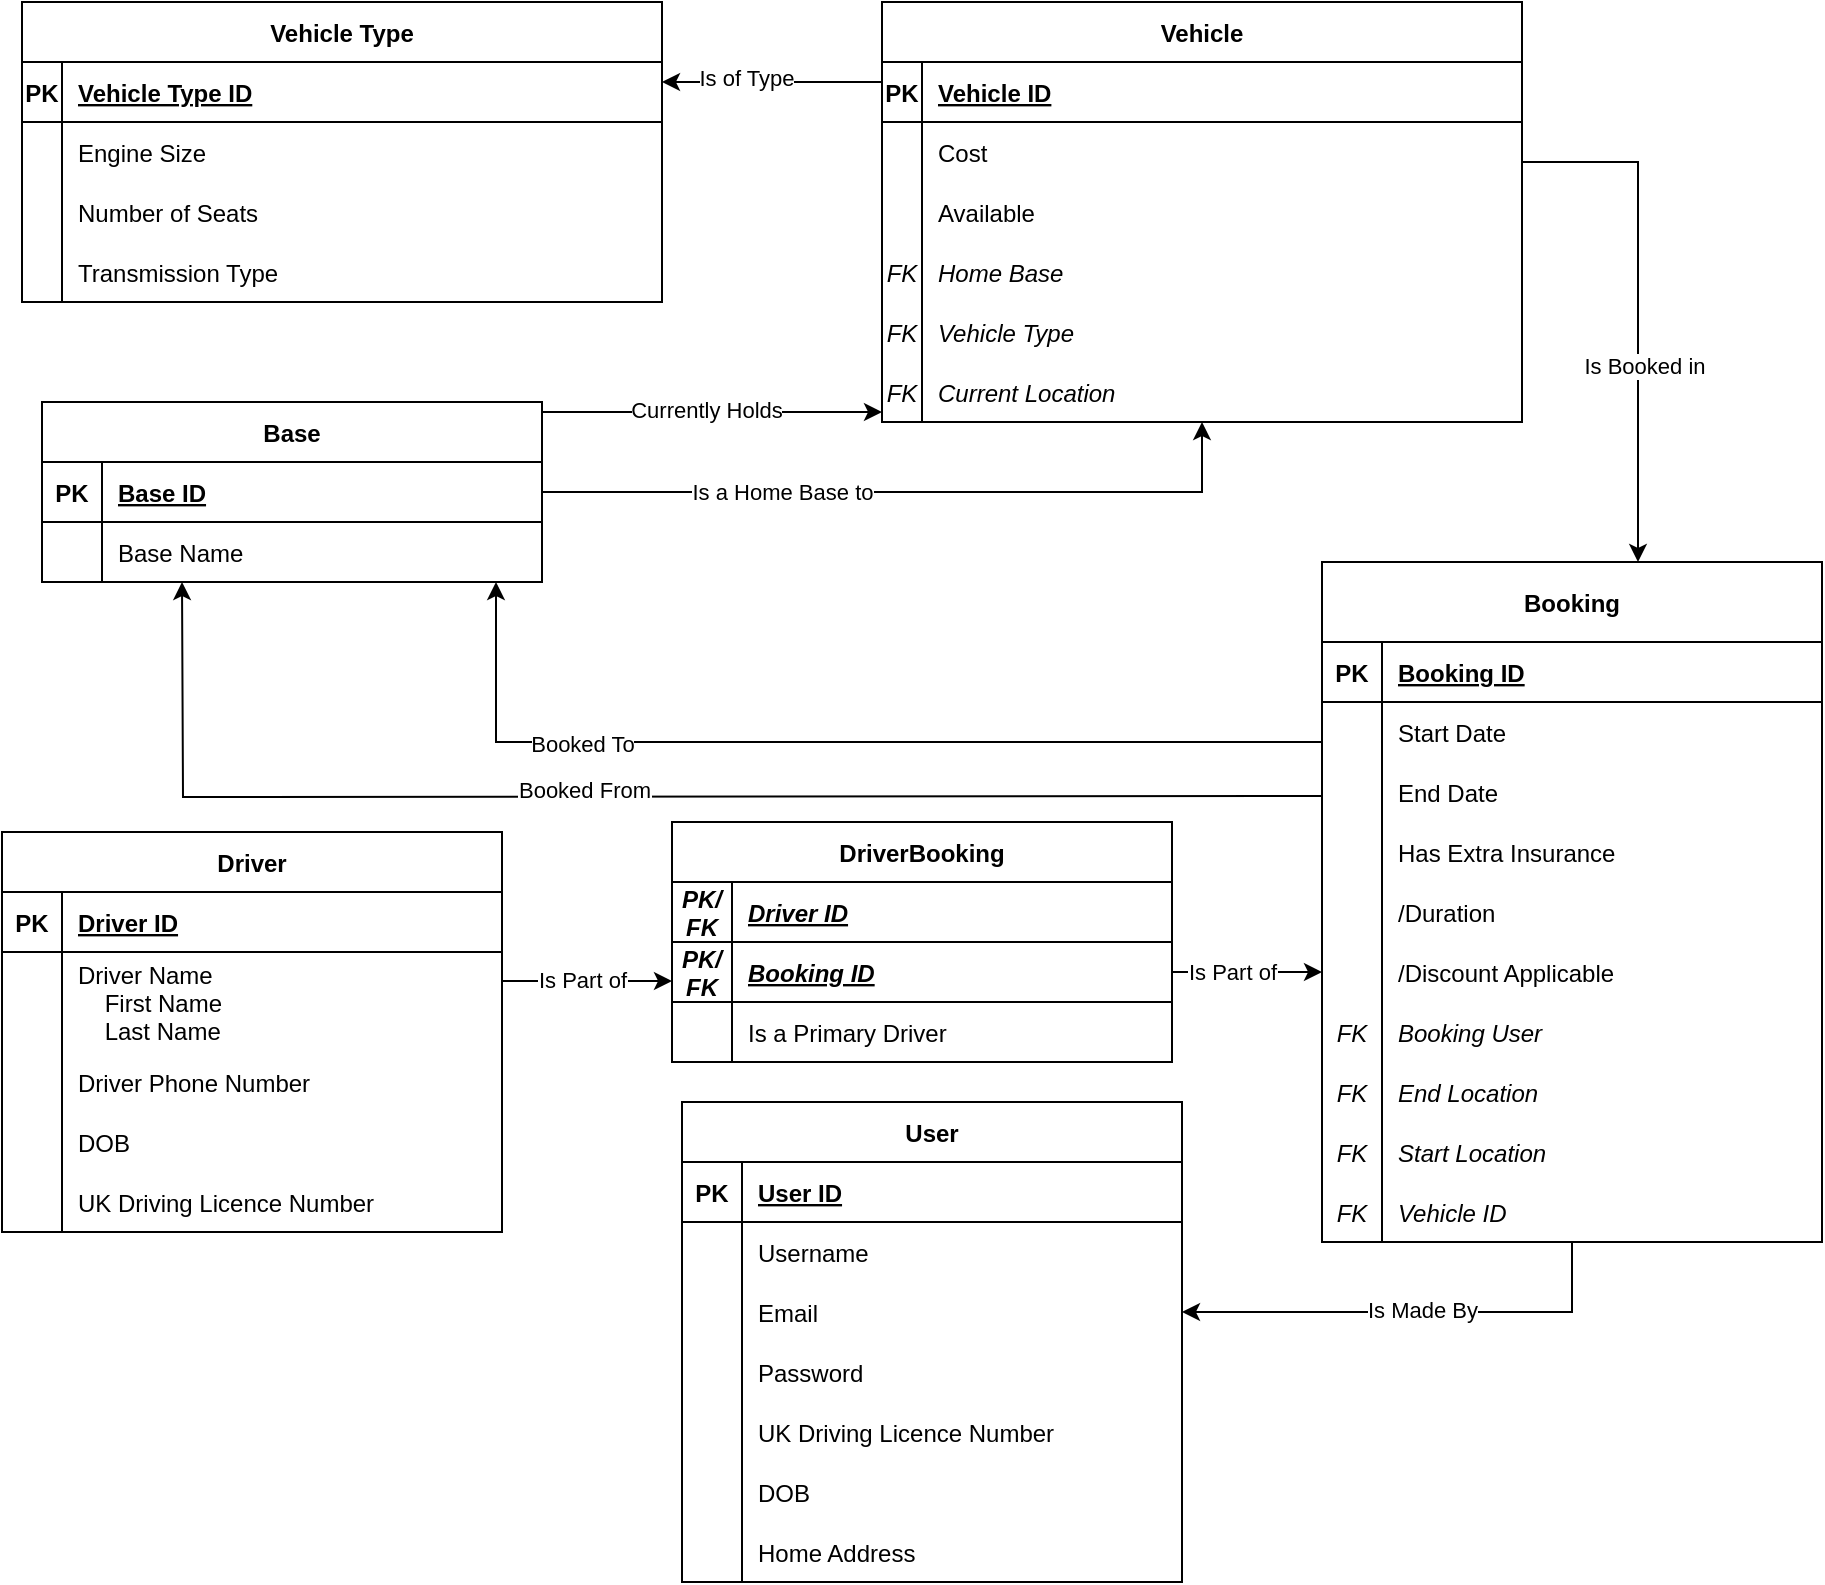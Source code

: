 <mxfile version="23.0.2" type="github">
  <diagram id="R2lEEEUBdFMjLlhIrx00" name="Page-1">
    <mxGraphModel dx="2250" dy="1904" grid="1" gridSize="10" guides="1" tooltips="1" connect="1" arrows="1" fold="1" page="1" pageScale="1" pageWidth="850" pageHeight="1100" math="0" shadow="0" extFonts="Permanent Marker^https://fonts.googleapis.com/css?family=Permanent+Marker">
      <root>
        <mxCell id="0" />
        <mxCell id="1" parent="0" />
        <mxCell id="C-vyLk0tnHw3VtMMgP7b-23" value="Base" style="shape=table;startSize=30;container=1;collapsible=1;childLayout=tableLayout;fixedRows=1;rowLines=0;fontStyle=1;align=center;resizeLast=1;" parent="1" vertex="1">
          <mxGeometry x="-20" y="150" width="250" height="90" as="geometry" />
        </mxCell>
        <mxCell id="C-vyLk0tnHw3VtMMgP7b-24" value="" style="shape=partialRectangle;collapsible=0;dropTarget=0;pointerEvents=0;fillColor=none;points=[[0,0.5],[1,0.5]];portConstraint=eastwest;top=0;left=0;right=0;bottom=1;" parent="C-vyLk0tnHw3VtMMgP7b-23" vertex="1">
          <mxGeometry y="30" width="250" height="30" as="geometry" />
        </mxCell>
        <mxCell id="C-vyLk0tnHw3VtMMgP7b-25" value="PK" style="shape=partialRectangle;overflow=hidden;connectable=0;fillColor=none;top=0;left=0;bottom=0;right=0;fontStyle=1;" parent="C-vyLk0tnHw3VtMMgP7b-24" vertex="1">
          <mxGeometry width="30" height="30" as="geometry">
            <mxRectangle width="30" height="30" as="alternateBounds" />
          </mxGeometry>
        </mxCell>
        <mxCell id="C-vyLk0tnHw3VtMMgP7b-26" value="Base ID" style="shape=partialRectangle;overflow=hidden;connectable=0;fillColor=none;top=0;left=0;bottom=0;right=0;align=left;spacingLeft=6;fontStyle=5;" parent="C-vyLk0tnHw3VtMMgP7b-24" vertex="1">
          <mxGeometry x="30" width="220" height="30" as="geometry">
            <mxRectangle width="220" height="30" as="alternateBounds" />
          </mxGeometry>
        </mxCell>
        <mxCell id="C-vyLk0tnHw3VtMMgP7b-27" value="" style="shape=partialRectangle;collapsible=0;dropTarget=0;pointerEvents=0;fillColor=none;points=[[0,0.5],[1,0.5]];portConstraint=eastwest;top=0;left=0;right=0;bottom=0;" parent="C-vyLk0tnHw3VtMMgP7b-23" vertex="1">
          <mxGeometry y="60" width="250" height="30" as="geometry" />
        </mxCell>
        <mxCell id="C-vyLk0tnHw3VtMMgP7b-28" value="" style="shape=partialRectangle;overflow=hidden;connectable=0;fillColor=none;top=0;left=0;bottom=0;right=0;" parent="C-vyLk0tnHw3VtMMgP7b-27" vertex="1">
          <mxGeometry width="30" height="30" as="geometry">
            <mxRectangle width="30" height="30" as="alternateBounds" />
          </mxGeometry>
        </mxCell>
        <mxCell id="C-vyLk0tnHw3VtMMgP7b-29" value="Base Name" style="shape=partialRectangle;overflow=hidden;connectable=0;fillColor=none;top=0;left=0;bottom=0;right=0;align=left;spacingLeft=6;" parent="C-vyLk0tnHw3VtMMgP7b-27" vertex="1">
          <mxGeometry x="30" width="220" height="30" as="geometry">
            <mxRectangle width="220" height="30" as="alternateBounds" />
          </mxGeometry>
        </mxCell>
        <mxCell id="XFziTfGbW6GDm8dm62b6-1" style="edgeStyle=orthogonalEdgeStyle;rounded=0;orthogonalLoop=1;jettySize=auto;html=1;exitX=1;exitY=0.5;exitDx=0;exitDy=0;" parent="1" source="C-vyLk0tnHw3VtMMgP7b-24" edge="1">
          <mxGeometry relative="1" as="geometry">
            <mxPoint x="400" y="155" as="targetPoint" />
            <Array as="points">
              <mxPoint x="400" y="155" />
            </Array>
          </mxGeometry>
        </mxCell>
        <mxCell id="XFziTfGbW6GDm8dm62b6-3" value="Currently Holds" style="edgeLabel;html=1;align=center;verticalAlign=middle;resizable=0;points=[];" parent="XFziTfGbW6GDm8dm62b6-1" vertex="1" connectable="0">
          <mxGeometry x="-0.255" relative="1" as="geometry">
            <mxPoint x="44" y="-1" as="offset" />
          </mxGeometry>
        </mxCell>
        <mxCell id="XFziTfGbW6GDm8dm62b6-7" style="edgeStyle=orthogonalEdgeStyle;rounded=0;orthogonalLoop=1;jettySize=auto;html=1;" parent="1" edge="1">
          <mxGeometry relative="1" as="geometry">
            <mxPoint x="778" y="230" as="targetPoint" />
            <Array as="points">
              <mxPoint x="720" y="30" />
              <mxPoint x="778" y="30" />
            </Array>
            <mxPoint x="720" y="30" as="sourcePoint" />
          </mxGeometry>
        </mxCell>
        <mxCell id="XFziTfGbW6GDm8dm62b6-39" value="Is Booked in" style="edgeLabel;html=1;align=center;verticalAlign=middle;resizable=0;points=[];" parent="XFziTfGbW6GDm8dm62b6-7" vertex="1" connectable="0">
          <mxGeometry x="0.236" y="3" relative="1" as="geometry">
            <mxPoint as="offset" />
          </mxGeometry>
        </mxCell>
        <mxCell id="XFziTfGbW6GDm8dm62b6-15" style="edgeStyle=orthogonalEdgeStyle;rounded=0;orthogonalLoop=1;jettySize=auto;html=1;entryX=1;entryY=0.5;entryDx=0;entryDy=0;" parent="1" edge="1">
          <mxGeometry relative="1" as="geometry">
            <mxPoint x="745" y="570" as="sourcePoint" />
            <mxPoint x="550" y="605" as="targetPoint" />
            <Array as="points">
              <mxPoint x="745.5" y="605" />
            </Array>
          </mxGeometry>
        </mxCell>
        <mxCell id="XFziTfGbW6GDm8dm62b6-29" value="Is Made By" style="edgeLabel;html=1;align=center;verticalAlign=middle;resizable=0;points=[];" parent="XFziTfGbW6GDm8dm62b6-15" vertex="1" connectable="0">
          <mxGeometry x="-0.039" y="-2" relative="1" as="geometry">
            <mxPoint y="1" as="offset" />
          </mxGeometry>
        </mxCell>
        <mxCell id="XFziTfGbW6GDm8dm62b6-22" style="edgeStyle=orthogonalEdgeStyle;rounded=0;orthogonalLoop=1;jettySize=auto;html=1;exitX=1;exitY=0.5;exitDx=0;exitDy=0;" parent="1" source="C-vyLk0tnHw3VtMMgP7b-27" edge="1">
          <mxGeometry relative="1" as="geometry">
            <mxPoint x="300" y="200" as="sourcePoint" />
            <mxPoint x="560" y="160" as="targetPoint" />
            <Array as="points">
              <mxPoint x="560" y="195" />
            </Array>
          </mxGeometry>
        </mxCell>
        <mxCell id="XFziTfGbW6GDm8dm62b6-25" value="Is a Home Base to" style="edgeLabel;html=1;align=center;verticalAlign=middle;resizable=0;points=[];" parent="XFziTfGbW6GDm8dm62b6-22" vertex="1" connectable="0">
          <mxGeometry x="-0.243" y="3" relative="1" as="geometry">
            <mxPoint y="3" as="offset" />
          </mxGeometry>
        </mxCell>
        <mxCell id="XFziTfGbW6GDm8dm62b6-35" style="edgeStyle=orthogonalEdgeStyle;rounded=0;orthogonalLoop=1;jettySize=auto;html=1;" parent="1" edge="1">
          <mxGeometry relative="1" as="geometry">
            <mxPoint x="50" y="240" as="targetPoint" />
            <mxPoint x="620" y="347" as="sourcePoint" />
          </mxGeometry>
        </mxCell>
        <mxCell id="XFziTfGbW6GDm8dm62b6-36" value="Booked From" style="edgeLabel;html=1;align=center;verticalAlign=middle;resizable=0;points=[];" parent="XFziTfGbW6GDm8dm62b6-35" vertex="1" connectable="0">
          <mxGeometry x="0.092" y="-4" relative="1" as="geometry">
            <mxPoint as="offset" />
          </mxGeometry>
        </mxCell>
        <mxCell id="XFziTfGbW6GDm8dm62b6-37" style="edgeStyle=orthogonalEdgeStyle;rounded=0;orthogonalLoop=1;jettySize=auto;html=1;exitX=0;exitY=0.793;exitDx=0;exitDy=0;exitPerimeter=0;" parent="1" source="XFziTfGbW6GDm8dm62b6-12" edge="1">
          <mxGeometry relative="1" as="geometry">
            <Array as="points">
              <mxPoint x="620" y="320" />
              <mxPoint x="207" y="320" />
            </Array>
            <mxPoint x="660" y="320" as="sourcePoint" />
            <mxPoint x="207" y="240" as="targetPoint" />
          </mxGeometry>
        </mxCell>
        <mxCell id="XFziTfGbW6GDm8dm62b6-38" value="Booked To" style="edgeLabel;html=1;align=center;verticalAlign=middle;resizable=0;points=[];" parent="XFziTfGbW6GDm8dm62b6-37" vertex="1" connectable="0">
          <mxGeometry x="0.508" y="1" relative="1" as="geometry">
            <mxPoint as="offset" />
          </mxGeometry>
        </mxCell>
        <mxCell id="uWBuWXja9LEsh-4lgXYK-19" style="edgeStyle=orthogonalEdgeStyle;rounded=0;orthogonalLoop=1;jettySize=auto;html=1;entryX=0;entryY=0.5;entryDx=0;entryDy=0;" parent="1" edge="1">
          <mxGeometry relative="1" as="geometry">
            <mxPoint x="210" y="439.5" as="sourcePoint" />
            <mxPoint x="295" y="439.5" as="targetPoint" />
          </mxGeometry>
        </mxCell>
        <mxCell id="uWBuWXja9LEsh-4lgXYK-20" value="Is Part of" style="edgeLabel;html=1;align=center;verticalAlign=middle;resizable=0;points=[];" parent="uWBuWXja9LEsh-4lgXYK-19" vertex="1" connectable="0">
          <mxGeometry x="0.148" y="2" relative="1" as="geometry">
            <mxPoint x="-9" y="1" as="offset" />
          </mxGeometry>
        </mxCell>
        <mxCell id="uWBuWXja9LEsh-4lgXYK-27" style="edgeStyle=orthogonalEdgeStyle;rounded=0;orthogonalLoop=1;jettySize=auto;html=1;" parent="1" edge="1">
          <mxGeometry relative="1" as="geometry">
            <mxPoint x="290" y="-10" as="targetPoint" />
            <mxPoint x="400" y="-10" as="sourcePoint" />
            <Array as="points">
              <mxPoint x="370" y="-10" />
              <mxPoint x="370" y="-10" />
            </Array>
          </mxGeometry>
        </mxCell>
        <mxCell id="uWBuWXja9LEsh-4lgXYK-28" value="Is of Type" style="edgeLabel;html=1;align=center;verticalAlign=middle;resizable=0;points=[];" parent="uWBuWXja9LEsh-4lgXYK-27" vertex="1" connectable="0">
          <mxGeometry x="0.236" y="-2" relative="1" as="geometry">
            <mxPoint as="offset" />
          </mxGeometry>
        </mxCell>
        <mxCell id="uWBuWXja9LEsh-4lgXYK-9" value="DriverBooking" style="shape=table;startSize=30;container=1;collapsible=1;childLayout=tableLayout;fixedRows=1;rowLines=0;fontStyle=1;align=center;resizeLast=1;" parent="1" vertex="1">
          <mxGeometry x="295" y="360" width="250" height="120" as="geometry" />
        </mxCell>
        <mxCell id="uWBuWXja9LEsh-4lgXYK-10" value="" style="shape=partialRectangle;collapsible=0;dropTarget=0;pointerEvents=0;fillColor=none;points=[[0,0.5],[1,0.5]];portConstraint=eastwest;top=0;left=0;right=0;bottom=1;" parent="uWBuWXja9LEsh-4lgXYK-9" vertex="1">
          <mxGeometry y="30" width="250" height="30" as="geometry" />
        </mxCell>
        <mxCell id="uWBuWXja9LEsh-4lgXYK-11" value="PK/&#xa;FK" style="shape=partialRectangle;overflow=hidden;connectable=0;fillColor=none;top=0;left=0;bottom=0;right=0;fontStyle=3;" parent="uWBuWXja9LEsh-4lgXYK-10" vertex="1">
          <mxGeometry width="30" height="30" as="geometry">
            <mxRectangle width="30" height="30" as="alternateBounds" />
          </mxGeometry>
        </mxCell>
        <mxCell id="uWBuWXja9LEsh-4lgXYK-12" value="Driver ID" style="shape=partialRectangle;overflow=hidden;connectable=0;fillColor=none;top=0;left=0;bottom=0;right=0;align=left;spacingLeft=6;fontStyle=7;" parent="uWBuWXja9LEsh-4lgXYK-10" vertex="1">
          <mxGeometry x="30" width="220" height="30" as="geometry">
            <mxRectangle width="220" height="30" as="alternateBounds" />
          </mxGeometry>
        </mxCell>
        <mxCell id="uWBuWXja9LEsh-4lgXYK-13" value="" style="shape=partialRectangle;collapsible=0;dropTarget=0;pointerEvents=0;fillColor=none;points=[[0,0.5],[1,0.5]];portConstraint=eastwest;top=0;left=0;right=0;bottom=0;" parent="uWBuWXja9LEsh-4lgXYK-9" vertex="1">
          <mxGeometry y="60" width="250" height="30" as="geometry" />
        </mxCell>
        <mxCell id="uWBuWXja9LEsh-4lgXYK-14" value="PK/&#xa;FK" style="shape=partialRectangle;overflow=hidden;connectable=0;fillColor=none;top=0;left=0;bottom=1;right=0;fontStyle=3" parent="uWBuWXja9LEsh-4lgXYK-13" vertex="1">
          <mxGeometry width="30" height="30" as="geometry">
            <mxRectangle width="30" height="30" as="alternateBounds" />
          </mxGeometry>
        </mxCell>
        <mxCell id="uWBuWXja9LEsh-4lgXYK-15" value="Booking ID" style="shape=partialRectangle;overflow=hidden;connectable=0;fillColor=none;top=0;left=0;bottom=1;right=0;align=left;spacingLeft=6;fontStyle=7" parent="uWBuWXja9LEsh-4lgXYK-13" vertex="1">
          <mxGeometry x="30" width="220" height="30" as="geometry">
            <mxRectangle width="220" height="30" as="alternateBounds" />
          </mxGeometry>
        </mxCell>
        <mxCell id="uWBuWXja9LEsh-4lgXYK-16" value="" style="shape=partialRectangle;collapsible=0;dropTarget=0;pointerEvents=0;fillColor=none;points=[[0,0.5],[1,0.5]];portConstraint=eastwest;top=0;left=0;right=0;bottom=0;" parent="uWBuWXja9LEsh-4lgXYK-9" vertex="1">
          <mxGeometry y="90" width="250" height="30" as="geometry" />
        </mxCell>
        <mxCell id="uWBuWXja9LEsh-4lgXYK-17" value="" style="shape=partialRectangle;overflow=hidden;connectable=0;fillColor=none;top=0;left=0;bottom=0;right=0;" parent="uWBuWXja9LEsh-4lgXYK-16" vertex="1">
          <mxGeometry width="30" height="30" as="geometry">
            <mxRectangle width="30" height="30" as="alternateBounds" />
          </mxGeometry>
        </mxCell>
        <mxCell id="uWBuWXja9LEsh-4lgXYK-18" value="Is a Primary Driver" style="shape=partialRectangle;overflow=hidden;connectable=0;fillColor=none;top=0;left=0;bottom=0;right=0;align=left;spacingLeft=6;" parent="uWBuWXja9LEsh-4lgXYK-16" vertex="1">
          <mxGeometry x="30" width="220" height="30" as="geometry">
            <mxRectangle width="220" height="30" as="alternateBounds" />
          </mxGeometry>
        </mxCell>
        <mxCell id="uWBuWXja9LEsh-4lgXYK-21" style="edgeStyle=orthogonalEdgeStyle;rounded=0;orthogonalLoop=1;jettySize=auto;html=1;" parent="1" edge="1">
          <mxGeometry relative="1" as="geometry">
            <mxPoint x="545" y="435" as="sourcePoint" />
            <mxPoint x="620" y="435" as="targetPoint" />
          </mxGeometry>
        </mxCell>
        <mxCell id="uWBuWXja9LEsh-4lgXYK-22" value="Is Part of" style="edgeLabel;html=1;align=center;verticalAlign=middle;resizable=0;points=[];" parent="uWBuWXja9LEsh-4lgXYK-21" vertex="1" connectable="0">
          <mxGeometry x="-0.203" y="-2" relative="1" as="geometry">
            <mxPoint y="-2" as="offset" />
          </mxGeometry>
        </mxCell>
        <mxCell id="uWBuWXja9LEsh-4lgXYK-45" value="" style="group" parent="1" vertex="1" connectable="0">
          <mxGeometry x="-40" y="365" width="250" height="200" as="geometry" />
        </mxCell>
        <mxCell id="XFziTfGbW6GDm8dm62b6-40" value="Driver" style="shape=table;startSize=30;container=1;collapsible=1;childLayout=tableLayout;fixedRows=1;rowLines=0;fontStyle=1;align=center;resizeLast=1;" parent="uWBuWXja9LEsh-4lgXYK-45" vertex="1">
          <mxGeometry width="250" height="200" as="geometry">
            <mxRectangle width="80" height="30" as="alternateBounds" />
          </mxGeometry>
        </mxCell>
        <mxCell id="XFziTfGbW6GDm8dm62b6-41" value="" style="shape=partialRectangle;collapsible=0;dropTarget=0;pointerEvents=0;fillColor=none;points=[[0,0.5],[1,0.5]];portConstraint=eastwest;top=0;left=0;right=0;bottom=1;" parent="XFziTfGbW6GDm8dm62b6-40" vertex="1">
          <mxGeometry y="30" width="250" height="30" as="geometry" />
        </mxCell>
        <mxCell id="XFziTfGbW6GDm8dm62b6-42" value="PK" style="shape=partialRectangle;overflow=hidden;connectable=0;fillColor=none;top=0;left=0;bottom=0;right=0;fontStyle=1;" parent="XFziTfGbW6GDm8dm62b6-41" vertex="1">
          <mxGeometry width="30" height="30" as="geometry">
            <mxRectangle width="30" height="30" as="alternateBounds" />
          </mxGeometry>
        </mxCell>
        <mxCell id="XFziTfGbW6GDm8dm62b6-43" value="Driver ID" style="shape=partialRectangle;overflow=hidden;connectable=0;fillColor=none;top=0;left=0;bottom=0;right=0;align=left;spacingLeft=6;fontStyle=5;" parent="XFziTfGbW6GDm8dm62b6-41" vertex="1">
          <mxGeometry x="30" width="220" height="30" as="geometry">
            <mxRectangle width="220" height="30" as="alternateBounds" />
          </mxGeometry>
        </mxCell>
        <mxCell id="XFziTfGbW6GDm8dm62b6-44" value="" style="shape=partialRectangle;collapsible=0;dropTarget=0;pointerEvents=0;fillColor=none;points=[[0,0.5],[1,0.5]];portConstraint=eastwest;top=0;left=0;right=0;bottom=0;" parent="XFziTfGbW6GDm8dm62b6-40" vertex="1">
          <mxGeometry y="60" width="250" height="50" as="geometry" />
        </mxCell>
        <mxCell id="XFziTfGbW6GDm8dm62b6-45" value="" style="shape=partialRectangle;overflow=hidden;connectable=0;fillColor=none;top=0;left=0;bottom=0;right=0;" parent="XFziTfGbW6GDm8dm62b6-44" vertex="1">
          <mxGeometry width="30" height="50" as="geometry">
            <mxRectangle width="30" height="50" as="alternateBounds" />
          </mxGeometry>
        </mxCell>
        <mxCell id="XFziTfGbW6GDm8dm62b6-46" value="Driver Name&#xa;    First Name&#xa;    Last Name" style="shape=partialRectangle;overflow=hidden;connectable=0;fillColor=none;top=0;left=0;bottom=0;right=0;align=left;spacingLeft=6;" parent="XFziTfGbW6GDm8dm62b6-44" vertex="1">
          <mxGeometry x="30" width="220" height="50" as="geometry">
            <mxRectangle width="220" height="50" as="alternateBounds" />
          </mxGeometry>
        </mxCell>
        <mxCell id="XFziTfGbW6GDm8dm62b6-47" value="" style="shape=partialRectangle;collapsible=0;dropTarget=0;pointerEvents=0;fillColor=none;points=[[0,0.5],[1,0.5]];portConstraint=eastwest;top=0;left=0;right=0;bottom=0;" parent="XFziTfGbW6GDm8dm62b6-40" vertex="1">
          <mxGeometry y="110" width="250" height="30" as="geometry" />
        </mxCell>
        <mxCell id="XFziTfGbW6GDm8dm62b6-48" value="" style="shape=partialRectangle;overflow=hidden;connectable=0;fillColor=none;top=0;left=0;bottom=0;right=0;" parent="XFziTfGbW6GDm8dm62b6-47" vertex="1">
          <mxGeometry width="30" height="30" as="geometry">
            <mxRectangle width="30" height="30" as="alternateBounds" />
          </mxGeometry>
        </mxCell>
        <mxCell id="XFziTfGbW6GDm8dm62b6-49" value="Driver Phone Number" style="shape=partialRectangle;overflow=hidden;connectable=0;fillColor=none;top=0;left=0;bottom=0;right=0;align=left;spacingLeft=6;" parent="XFziTfGbW6GDm8dm62b6-47" vertex="1">
          <mxGeometry x="30" width="220" height="30" as="geometry">
            <mxRectangle width="220" height="30" as="alternateBounds" />
          </mxGeometry>
        </mxCell>
        <mxCell id="XFziTfGbW6GDm8dm62b6-51" value="DOB" style="shape=partialRectangle;overflow=hidden;connectable=0;fillColor=none;top=0;left=1;bottom=0;right=0;align=left;spacingLeft=6;" parent="uWBuWXja9LEsh-4lgXYK-45" vertex="1">
          <mxGeometry x="30" y="140" width="220" height="30" as="geometry">
            <mxRectangle width="220" height="30" as="alternateBounds" />
          </mxGeometry>
        </mxCell>
        <mxCell id="XFziTfGbW6GDm8dm62b6-52" value="UK Driving Licence Number" style="shape=partialRectangle;overflow=hidden;connectable=0;fillColor=none;top=0;left=1;bottom=0;right=0;align=left;spacingLeft=6;" parent="uWBuWXja9LEsh-4lgXYK-45" vertex="1">
          <mxGeometry x="30" y="170" width="220" height="30" as="geometry">
            <mxRectangle width="220" height="30" as="alternateBounds" />
          </mxGeometry>
        </mxCell>
        <mxCell id="uWBuWXja9LEsh-4lgXYK-46" value="" style="group" parent="1" vertex="1" connectable="0">
          <mxGeometry x="300" y="500" width="250" height="240" as="geometry" />
        </mxCell>
        <mxCell id="C-vyLk0tnHw3VtMMgP7b-13" value="User" style="shape=table;startSize=30;container=1;collapsible=1;childLayout=tableLayout;fixedRows=1;rowLines=0;fontStyle=1;align=center;resizeLast=1;" parent="uWBuWXja9LEsh-4lgXYK-46" vertex="1">
          <mxGeometry width="250" height="240" as="geometry">
            <mxRectangle width="70" height="30" as="alternateBounds" />
          </mxGeometry>
        </mxCell>
        <mxCell id="C-vyLk0tnHw3VtMMgP7b-14" value="" style="shape=partialRectangle;collapsible=0;dropTarget=0;pointerEvents=0;fillColor=none;points=[[0,0.5],[1,0.5]];portConstraint=eastwest;top=0;left=0;right=0;bottom=1;" parent="C-vyLk0tnHw3VtMMgP7b-13" vertex="1">
          <mxGeometry y="30" width="250" height="30" as="geometry" />
        </mxCell>
        <mxCell id="C-vyLk0tnHw3VtMMgP7b-15" value="PK" style="shape=partialRectangle;overflow=hidden;connectable=0;fillColor=none;top=0;left=0;bottom=0;right=0;fontStyle=1;" parent="C-vyLk0tnHw3VtMMgP7b-14" vertex="1">
          <mxGeometry width="30" height="30" as="geometry">
            <mxRectangle width="30" height="30" as="alternateBounds" />
          </mxGeometry>
        </mxCell>
        <mxCell id="C-vyLk0tnHw3VtMMgP7b-16" value="User ID" style="shape=partialRectangle;overflow=hidden;connectable=0;fillColor=none;top=0;left=0;bottom=0;right=0;align=left;spacingLeft=6;fontStyle=5;" parent="C-vyLk0tnHw3VtMMgP7b-14" vertex="1">
          <mxGeometry x="30" width="220" height="30" as="geometry">
            <mxRectangle width="220" height="30" as="alternateBounds" />
          </mxGeometry>
        </mxCell>
        <mxCell id="C-vyLk0tnHw3VtMMgP7b-17" value="" style="shape=partialRectangle;collapsible=0;dropTarget=0;pointerEvents=0;fillColor=none;points=[[0,0.5],[1,0.5]];portConstraint=eastwest;top=0;left=0;right=0;bottom=0;" parent="C-vyLk0tnHw3VtMMgP7b-13" vertex="1">
          <mxGeometry y="60" width="250" height="30" as="geometry" />
        </mxCell>
        <mxCell id="C-vyLk0tnHw3VtMMgP7b-18" value="" style="shape=partialRectangle;overflow=hidden;connectable=0;fillColor=none;top=0;left=0;bottom=0;right=0;" parent="C-vyLk0tnHw3VtMMgP7b-17" vertex="1">
          <mxGeometry width="30" height="30" as="geometry">
            <mxRectangle width="30" height="30" as="alternateBounds" />
          </mxGeometry>
        </mxCell>
        <mxCell id="C-vyLk0tnHw3VtMMgP7b-19" value="Username" style="shape=partialRectangle;overflow=hidden;connectable=0;fillColor=none;top=0;left=0;bottom=0;right=0;align=left;spacingLeft=6;" parent="C-vyLk0tnHw3VtMMgP7b-17" vertex="1">
          <mxGeometry x="30" width="220" height="30" as="geometry">
            <mxRectangle width="220" height="30" as="alternateBounds" />
          </mxGeometry>
        </mxCell>
        <mxCell id="C-vyLk0tnHw3VtMMgP7b-20" value="" style="shape=partialRectangle;collapsible=0;dropTarget=0;pointerEvents=0;fillColor=none;points=[[0,0.5],[1,0.5]];portConstraint=eastwest;top=0;left=0;right=0;bottom=0;" parent="C-vyLk0tnHw3VtMMgP7b-13" vertex="1">
          <mxGeometry y="90" width="250" height="30" as="geometry" />
        </mxCell>
        <mxCell id="C-vyLk0tnHw3VtMMgP7b-21" value="" style="shape=partialRectangle;overflow=hidden;connectable=0;fillColor=none;top=0;left=0;bottom=0;right=0;" parent="C-vyLk0tnHw3VtMMgP7b-20" vertex="1">
          <mxGeometry width="30" height="30" as="geometry">
            <mxRectangle width="30" height="30" as="alternateBounds" />
          </mxGeometry>
        </mxCell>
        <mxCell id="C-vyLk0tnHw3VtMMgP7b-22" value="Email" style="shape=partialRectangle;overflow=hidden;connectable=0;fillColor=none;top=0;left=0;bottom=0;right=0;align=left;spacingLeft=6;" parent="C-vyLk0tnHw3VtMMgP7b-20" vertex="1">
          <mxGeometry x="30" width="220" height="30" as="geometry">
            <mxRectangle width="220" height="30" as="alternateBounds" />
          </mxGeometry>
        </mxCell>
        <mxCell id="XFziTfGbW6GDm8dm62b6-33" value="Password" style="shape=partialRectangle;overflow=hidden;connectable=0;fillColor=none;top=0;left=1;bottom=0;right=0;align=left;spacingLeft=6;" parent="uWBuWXja9LEsh-4lgXYK-46" vertex="1">
          <mxGeometry x="30" y="120" width="220" height="30" as="geometry">
            <mxRectangle width="220" height="30" as="alternateBounds" />
          </mxGeometry>
        </mxCell>
        <mxCell id="XFziTfGbW6GDm8dm62b6-50" value="UK Driving Licence Number" style="shape=partialRectangle;overflow=hidden;connectable=0;fillColor=none;top=0;left=1;bottom=0;right=0;align=left;spacingLeft=6;" parent="uWBuWXja9LEsh-4lgXYK-46" vertex="1">
          <mxGeometry x="30" y="150" width="220" height="30" as="geometry">
            <mxRectangle width="220" height="30" as="alternateBounds" />
          </mxGeometry>
        </mxCell>
        <mxCell id="uWBuWXja9LEsh-4lgXYK-42" value="DOB" style="shape=partialRectangle;overflow=hidden;connectable=0;fillColor=none;top=0;left=1;bottom=0;right=0;align=left;spacingLeft=6;" parent="uWBuWXja9LEsh-4lgXYK-46" vertex="1">
          <mxGeometry x="30" y="180" width="220" height="30" as="geometry">
            <mxRectangle width="220" height="30" as="alternateBounds" />
          </mxGeometry>
        </mxCell>
        <mxCell id="uWBuWXja9LEsh-4lgXYK-43" value="Home Address" style="shape=partialRectangle;overflow=hidden;connectable=0;fillColor=none;top=0;left=1;bottom=0;right=0;align=left;spacingLeft=6;" parent="uWBuWXja9LEsh-4lgXYK-46" vertex="1">
          <mxGeometry x="30" y="210" width="220" height="30" as="geometry">
            <mxRectangle width="220" height="30" as="alternateBounds" />
          </mxGeometry>
        </mxCell>
        <mxCell id="uWBuWXja9LEsh-4lgXYK-48" value="" style="group" parent="1" vertex="1" connectable="0">
          <mxGeometry x="400" y="-50" width="320" height="210" as="geometry" />
        </mxCell>
        <mxCell id="C-vyLk0tnHw3VtMMgP7b-2" value="Vehicle" style="shape=table;startSize=30;container=1;collapsible=1;childLayout=tableLayout;fixedRows=1;rowLines=0;fontStyle=1;align=center;resizeLast=1;" parent="uWBuWXja9LEsh-4lgXYK-48" vertex="1">
          <mxGeometry width="320" height="210" as="geometry" />
        </mxCell>
        <mxCell id="C-vyLk0tnHw3VtMMgP7b-3" value="" style="shape=partialRectangle;collapsible=0;dropTarget=0;pointerEvents=0;fillColor=none;points=[[0,0.5],[1,0.5]];portConstraint=eastwest;top=0;left=0;right=0;bottom=1;" parent="C-vyLk0tnHw3VtMMgP7b-2" vertex="1">
          <mxGeometry y="30" width="320" height="30" as="geometry" />
        </mxCell>
        <mxCell id="C-vyLk0tnHw3VtMMgP7b-4" value="PK" style="shape=partialRectangle;overflow=hidden;connectable=0;fillColor=none;top=0;left=0;bottom=0;right=0;fontStyle=1;" parent="C-vyLk0tnHw3VtMMgP7b-3" vertex="1">
          <mxGeometry width="20" height="30" as="geometry">
            <mxRectangle width="20" height="30" as="alternateBounds" />
          </mxGeometry>
        </mxCell>
        <mxCell id="C-vyLk0tnHw3VtMMgP7b-5" value="Vehicle ID" style="shape=partialRectangle;overflow=hidden;connectable=0;fillColor=none;top=0;left=0;bottom=0;right=0;align=left;spacingLeft=6;fontStyle=5;" parent="C-vyLk0tnHw3VtMMgP7b-3" vertex="1">
          <mxGeometry x="20" width="300" height="30" as="geometry">
            <mxRectangle width="300" height="30" as="alternateBounds" />
          </mxGeometry>
        </mxCell>
        <mxCell id="c1ZAIc3Db-NzH7cgD-ow-2" value="Cost" style="shape=partialRectangle;overflow=hidden;connectable=0;fillColor=none;top=0;left=1;bottom=0;right=0;align=left;spacingLeft=6;fontStyle=0;" parent="uWBuWXja9LEsh-4lgXYK-48" vertex="1">
          <mxGeometry x="20" y="60" width="300" height="30" as="geometry">
            <mxRectangle width="300" height="30" as="alternateBounds" />
          </mxGeometry>
        </mxCell>
        <mxCell id="c1ZAIc3Db-NzH7cgD-ow-3" value="Current Location" style="shape=partialRectangle;overflow=hidden;connectable=0;fillColor=none;top=0;left=1;bottom=0;right=0;align=left;spacingLeft=6;fontStyle=2;" parent="uWBuWXja9LEsh-4lgXYK-48" vertex="1">
          <mxGeometry x="20" y="180" width="300" height="30" as="geometry">
            <mxRectangle width="300" height="30" as="alternateBounds" />
          </mxGeometry>
        </mxCell>
        <mxCell id="uWBuWXja9LEsh-4lgXYK-6" value="Home Base" style="shape=partialRectangle;overflow=hidden;connectable=0;fillColor=none;top=0;left=1;bottom=0;right=0;align=left;spacingLeft=6;fontStyle=2;" parent="uWBuWXja9LEsh-4lgXYK-48" vertex="1">
          <mxGeometry x="20" y="120" width="300" height="30" as="geometry">
            <mxRectangle width="300" height="30" as="alternateBounds" />
          </mxGeometry>
        </mxCell>
        <mxCell id="uWBuWXja9LEsh-4lgXYK-32" value="Vehicle Type" style="shape=partialRectangle;overflow=hidden;connectable=0;fillColor=none;top=0;left=1;bottom=0;right=0;align=left;spacingLeft=6;fontStyle=2;" parent="uWBuWXja9LEsh-4lgXYK-48" vertex="1">
          <mxGeometry x="20" y="150" width="300" height="30" as="geometry">
            <mxRectangle width="300" height="30" as="alternateBounds" />
          </mxGeometry>
        </mxCell>
        <mxCell id="uWBuWXja9LEsh-4lgXYK-33" value="FK" style="shape=partialRectangle;overflow=hidden;connectable=0;fillColor=none;top=0;left=0;bottom=0;right=0;fontStyle=2;" parent="uWBuWXja9LEsh-4lgXYK-48" vertex="1">
          <mxGeometry y="150" width="20" height="30" as="geometry">
            <mxRectangle width="20" height="30" as="alternateBounds" />
          </mxGeometry>
        </mxCell>
        <mxCell id="uWBuWXja9LEsh-4lgXYK-34" value="FK" style="shape=partialRectangle;overflow=hidden;connectable=0;fillColor=none;top=0;left=0;bottom=0;right=0;fontStyle=2;" parent="uWBuWXja9LEsh-4lgXYK-48" vertex="1">
          <mxGeometry y="120" width="20" height="30" as="geometry">
            <mxRectangle width="20" height="30" as="alternateBounds" />
          </mxGeometry>
        </mxCell>
        <mxCell id="uWBuWXja9LEsh-4lgXYK-35" value="FK" style="shape=partialRectangle;overflow=hidden;connectable=0;fillColor=none;top=0;left=0;bottom=0;right=0;fontStyle=2;" parent="uWBuWXja9LEsh-4lgXYK-48" vertex="1">
          <mxGeometry y="180" width="20" height="30" as="geometry">
            <mxRectangle width="20" height="30" as="alternateBounds" />
          </mxGeometry>
        </mxCell>
        <mxCell id="uWBuWXja9LEsh-4lgXYK-38" value="Available" style="shape=partialRectangle;overflow=hidden;connectable=0;fillColor=none;top=0;left=1;bottom=0;right=0;align=left;spacingLeft=6;fontStyle=0;" parent="uWBuWXja9LEsh-4lgXYK-48" vertex="1">
          <mxGeometry x="20" y="90" width="300" height="30" as="geometry">
            <mxRectangle width="300" height="30" as="alternateBounds" />
          </mxGeometry>
        </mxCell>
        <mxCell id="uWBuWXja9LEsh-4lgXYK-49" value="" style="group" parent="1" vertex="1" connectable="0">
          <mxGeometry x="-30" y="-50" width="320" height="150" as="geometry" />
        </mxCell>
        <mxCell id="uWBuWXja9LEsh-4lgXYK-3" value="Engine Size" style="shape=partialRectangle;overflow=hidden;connectable=0;fillColor=none;top=0;left=1;bottom=0;right=0;align=left;spacingLeft=6;fontStyle=0;" parent="uWBuWXja9LEsh-4lgXYK-49" vertex="1">
          <mxGeometry x="20" y="60" width="300" height="30" as="geometry">
            <mxRectangle width="300" height="30" as="alternateBounds" />
          </mxGeometry>
        </mxCell>
        <mxCell id="uWBuWXja9LEsh-4lgXYK-23" value="Vehicle Type" style="shape=table;startSize=30;container=1;collapsible=1;childLayout=tableLayout;fixedRows=1;rowLines=0;fontStyle=1;align=center;resizeLast=1;" parent="uWBuWXja9LEsh-4lgXYK-49" vertex="1">
          <mxGeometry width="320" height="150" as="geometry" />
        </mxCell>
        <mxCell id="uWBuWXja9LEsh-4lgXYK-24" value="" style="shape=partialRectangle;collapsible=0;dropTarget=0;pointerEvents=0;fillColor=none;points=[[0,0.5],[1,0.5]];portConstraint=eastwest;top=0;left=0;right=0;bottom=1;" parent="uWBuWXja9LEsh-4lgXYK-23" vertex="1">
          <mxGeometry y="30" width="320" height="30" as="geometry" />
        </mxCell>
        <mxCell id="uWBuWXja9LEsh-4lgXYK-25" value="PK" style="shape=partialRectangle;overflow=hidden;connectable=0;fillColor=none;top=0;left=0;bottom=0;right=0;fontStyle=1;" parent="uWBuWXja9LEsh-4lgXYK-24" vertex="1">
          <mxGeometry width="20" height="30" as="geometry">
            <mxRectangle width="20" height="30" as="alternateBounds" />
          </mxGeometry>
        </mxCell>
        <mxCell id="uWBuWXja9LEsh-4lgXYK-26" value="Vehicle Type ID" style="shape=partialRectangle;overflow=hidden;connectable=0;fillColor=none;top=0;left=0;bottom=0;right=0;align=left;spacingLeft=6;fontStyle=5;" parent="uWBuWXja9LEsh-4lgXYK-24" vertex="1">
          <mxGeometry x="20" width="300" height="30" as="geometry">
            <mxRectangle width="300" height="30" as="alternateBounds" />
          </mxGeometry>
        </mxCell>
        <mxCell id="uWBuWXja9LEsh-4lgXYK-30" value="Number of Seats" style="shape=partialRectangle;overflow=hidden;connectable=0;fillColor=none;top=0;left=1;bottom=0;right=0;align=left;spacingLeft=6;fontStyle=0;" parent="uWBuWXja9LEsh-4lgXYK-49" vertex="1">
          <mxGeometry x="20" y="90" width="300" height="30" as="geometry">
            <mxRectangle width="300" height="30" as="alternateBounds" />
          </mxGeometry>
        </mxCell>
        <mxCell id="uWBuWXja9LEsh-4lgXYK-31" value="Transmission Type" style="shape=partialRectangle;overflow=hidden;connectable=0;fillColor=none;top=0;left=1;bottom=0;right=0;align=left;spacingLeft=6;fontStyle=0;" parent="uWBuWXja9LEsh-4lgXYK-49" vertex="1">
          <mxGeometry x="20" y="120" width="300" height="30" as="geometry">
            <mxRectangle width="300" height="30" as="alternateBounds" />
          </mxGeometry>
        </mxCell>
        <mxCell id="5R6S2Tfd49DqU0dW8c2v-3" value="" style="group" vertex="1" connectable="0" parent="1">
          <mxGeometry x="620" y="230" width="250" height="340" as="geometry" />
        </mxCell>
        <mxCell id="XFziTfGbW6GDm8dm62b6-8" value="Booking" style="shape=table;startSize=40;container=1;collapsible=1;childLayout=tableLayout;fixedRows=1;rowLines=0;fontStyle=1;align=center;resizeLast=1;" parent="5R6S2Tfd49DqU0dW8c2v-3" vertex="1">
          <mxGeometry width="250" height="340" as="geometry" />
        </mxCell>
        <mxCell id="XFziTfGbW6GDm8dm62b6-9" value="" style="shape=partialRectangle;collapsible=0;dropTarget=0;pointerEvents=0;fillColor=none;points=[[0,0.5],[1,0.5]];portConstraint=eastwest;top=0;left=0;right=0;bottom=1;" parent="XFziTfGbW6GDm8dm62b6-8" vertex="1">
          <mxGeometry y="40" width="250" height="30" as="geometry" />
        </mxCell>
        <mxCell id="XFziTfGbW6GDm8dm62b6-10" value="PK" style="shape=partialRectangle;overflow=hidden;connectable=0;fillColor=none;top=0;left=0;bottom=0;right=0;fontStyle=1;" parent="XFziTfGbW6GDm8dm62b6-9" vertex="1">
          <mxGeometry width="30" height="30" as="geometry">
            <mxRectangle width="30" height="30" as="alternateBounds" />
          </mxGeometry>
        </mxCell>
        <mxCell id="XFziTfGbW6GDm8dm62b6-11" value="Booking ID" style="shape=partialRectangle;overflow=hidden;connectable=0;fillColor=none;top=0;left=0;bottom=0;right=0;align=left;spacingLeft=6;fontStyle=5;" parent="XFziTfGbW6GDm8dm62b6-9" vertex="1">
          <mxGeometry x="30" width="220" height="30" as="geometry">
            <mxRectangle width="220" height="30" as="alternateBounds" />
          </mxGeometry>
        </mxCell>
        <mxCell id="XFziTfGbW6GDm8dm62b6-12" value="" style="shape=partialRectangle;collapsible=0;dropTarget=0;pointerEvents=0;fillColor=none;points=[[0,0.5],[1,0.5]];portConstraint=eastwest;top=0;left=0;right=0;bottom=0;" parent="XFziTfGbW6GDm8dm62b6-8" vertex="1">
          <mxGeometry y="70" width="250" height="30" as="geometry" />
        </mxCell>
        <mxCell id="XFziTfGbW6GDm8dm62b6-13" value="" style="shape=partialRectangle;overflow=hidden;connectable=0;fillColor=none;top=0;left=0;bottom=0;right=0;" parent="XFziTfGbW6GDm8dm62b6-12" vertex="1">
          <mxGeometry width="30" height="30" as="geometry">
            <mxRectangle width="30" height="30" as="alternateBounds" />
          </mxGeometry>
        </mxCell>
        <mxCell id="XFziTfGbW6GDm8dm62b6-14" value="Start Date" style="shape=partialRectangle;overflow=hidden;connectable=0;fillColor=none;top=0;left=0;bottom=0;right=0;align=left;spacingLeft=6;" parent="XFziTfGbW6GDm8dm62b6-12" vertex="1">
          <mxGeometry x="30" width="220" height="30" as="geometry">
            <mxRectangle width="220" height="30" as="alternateBounds" />
          </mxGeometry>
        </mxCell>
        <mxCell id="XFziTfGbW6GDm8dm62b6-19" value="End Date" style="shape=partialRectangle;overflow=hidden;connectable=0;fillColor=none;top=0;left=1;bottom=0;right=0;align=left;spacingLeft=6;perimeterSpacing=0;strokeWidth=1;strokeColor=default;" parent="5R6S2Tfd49DqU0dW8c2v-3" vertex="1">
          <mxGeometry x="30" y="100" width="220" height="30" as="geometry">
            <mxRectangle width="220" height="30" as="alternateBounds" />
          </mxGeometry>
        </mxCell>
        <mxCell id="XFziTfGbW6GDm8dm62b6-27" value="/Duration" style="shape=partialRectangle;overflow=hidden;connectable=0;fillColor=none;top=0;left=1;bottom=0;right=0;align=left;spacingLeft=6;" parent="5R6S2Tfd49DqU0dW8c2v-3" vertex="1">
          <mxGeometry x="30" y="160" width="220" height="30" as="geometry">
            <mxRectangle width="220" height="30" as="alternateBounds" />
          </mxGeometry>
        </mxCell>
        <mxCell id="XFziTfGbW6GDm8dm62b6-30" value="Booking User" style="shape=partialRectangle;overflow=hidden;connectable=0;fillColor=none;top=0;left=1;bottom=0;right=0;align=left;spacingLeft=6;fontStyle=2" parent="5R6S2Tfd49DqU0dW8c2v-3" vertex="1">
          <mxGeometry x="30" y="220" width="220" height="30" as="geometry">
            <mxRectangle width="220" height="30" as="alternateBounds" />
          </mxGeometry>
        </mxCell>
        <mxCell id="XFziTfGbW6GDm8dm62b6-31" value="Start Location" style="shape=partialRectangle;overflow=hidden;connectable=0;fillColor=none;top=0;left=1;bottom=0;right=0;align=left;spacingLeft=6;fontStyle=2" parent="5R6S2Tfd49DqU0dW8c2v-3" vertex="1">
          <mxGeometry x="30" y="280" width="220" height="30" as="geometry">
            <mxRectangle width="220" height="30" as="alternateBounds" />
          </mxGeometry>
        </mxCell>
        <mxCell id="XFziTfGbW6GDm8dm62b6-32" value="End Location" style="shape=partialRectangle;overflow=hidden;connectable=0;fillColor=none;top=0;left=1;bottom=0;right=0;align=left;spacingLeft=6;fontStyle=2" parent="5R6S2Tfd49DqU0dW8c2v-3" vertex="1">
          <mxGeometry x="30" y="250" width="220" height="30" as="geometry">
            <mxRectangle width="220" height="30" as="alternateBounds" />
          </mxGeometry>
        </mxCell>
        <mxCell id="uWBuWXja9LEsh-4lgXYK-36" value="FK" style="shape=partialRectangle;overflow=hidden;connectable=0;fillColor=none;top=0;left=0;bottom=0;right=0;fontStyle=2;" parent="5R6S2Tfd49DqU0dW8c2v-3" vertex="1">
          <mxGeometry y="250" width="30" height="30" as="geometry">
            <mxRectangle width="30" height="30" as="alternateBounds" />
          </mxGeometry>
        </mxCell>
        <mxCell id="uWBuWXja9LEsh-4lgXYK-39" value="FK" style="shape=partialRectangle;overflow=hidden;connectable=0;fillColor=none;top=0;left=0;bottom=0;right=0;fontStyle=2;" parent="5R6S2Tfd49DqU0dW8c2v-3" vertex="1">
          <mxGeometry y="280" width="30" height="30" as="geometry">
            <mxRectangle width="30" height="30" as="alternateBounds" />
          </mxGeometry>
        </mxCell>
        <mxCell id="uWBuWXja9LEsh-4lgXYK-40" value="FK" style="shape=partialRectangle;overflow=hidden;connectable=0;fillColor=none;top=0;left=0;bottom=0;right=0;fontStyle=2;" parent="5R6S2Tfd49DqU0dW8c2v-3" vertex="1">
          <mxGeometry y="220" width="30" height="30" as="geometry">
            <mxRectangle width="30" height="30" as="alternateBounds" />
          </mxGeometry>
        </mxCell>
        <mxCell id="uWBuWXja9LEsh-4lgXYK-41" value="Has Extra Insurance" style="shape=partialRectangle;overflow=hidden;connectable=0;fillColor=none;top=0;left=1;bottom=0;right=0;align=left;spacingLeft=6;" parent="5R6S2Tfd49DqU0dW8c2v-3" vertex="1">
          <mxGeometry x="30" y="130" width="220" height="30" as="geometry">
            <mxRectangle width="220" height="30" as="alternateBounds" />
          </mxGeometry>
        </mxCell>
        <mxCell id="uWBuWXja9LEsh-4lgXYK-44" value="/Discount Applicable" style="shape=partialRectangle;overflow=hidden;connectable=0;fillColor=none;top=0;left=1;bottom=0;right=0;align=left;spacingLeft=6;" parent="5R6S2Tfd49DqU0dW8c2v-3" vertex="1">
          <mxGeometry x="30" y="190" width="220" height="30" as="geometry">
            <mxRectangle width="220" height="30" as="alternateBounds" />
          </mxGeometry>
        </mxCell>
        <mxCell id="5R6S2Tfd49DqU0dW8c2v-1" value="Vehicle ID" style="shape=partialRectangle;overflow=hidden;connectable=0;fillColor=none;top=0;left=1;bottom=0;right=0;align=left;spacingLeft=6;fontStyle=2" vertex="1" parent="5R6S2Tfd49DqU0dW8c2v-3">
          <mxGeometry x="30" y="310" width="220" height="30" as="geometry">
            <mxRectangle width="220" height="30" as="alternateBounds" />
          </mxGeometry>
        </mxCell>
        <mxCell id="5R6S2Tfd49DqU0dW8c2v-2" value="FK" style="shape=partialRectangle;overflow=hidden;connectable=0;fillColor=none;top=0;left=0;bottom=0;right=0;fontStyle=2;" vertex="1" parent="5R6S2Tfd49DqU0dW8c2v-3">
          <mxGeometry y="310" width="30" height="30" as="geometry">
            <mxRectangle width="30" height="30" as="alternateBounds" />
          </mxGeometry>
        </mxCell>
      </root>
    </mxGraphModel>
  </diagram>
</mxfile>
